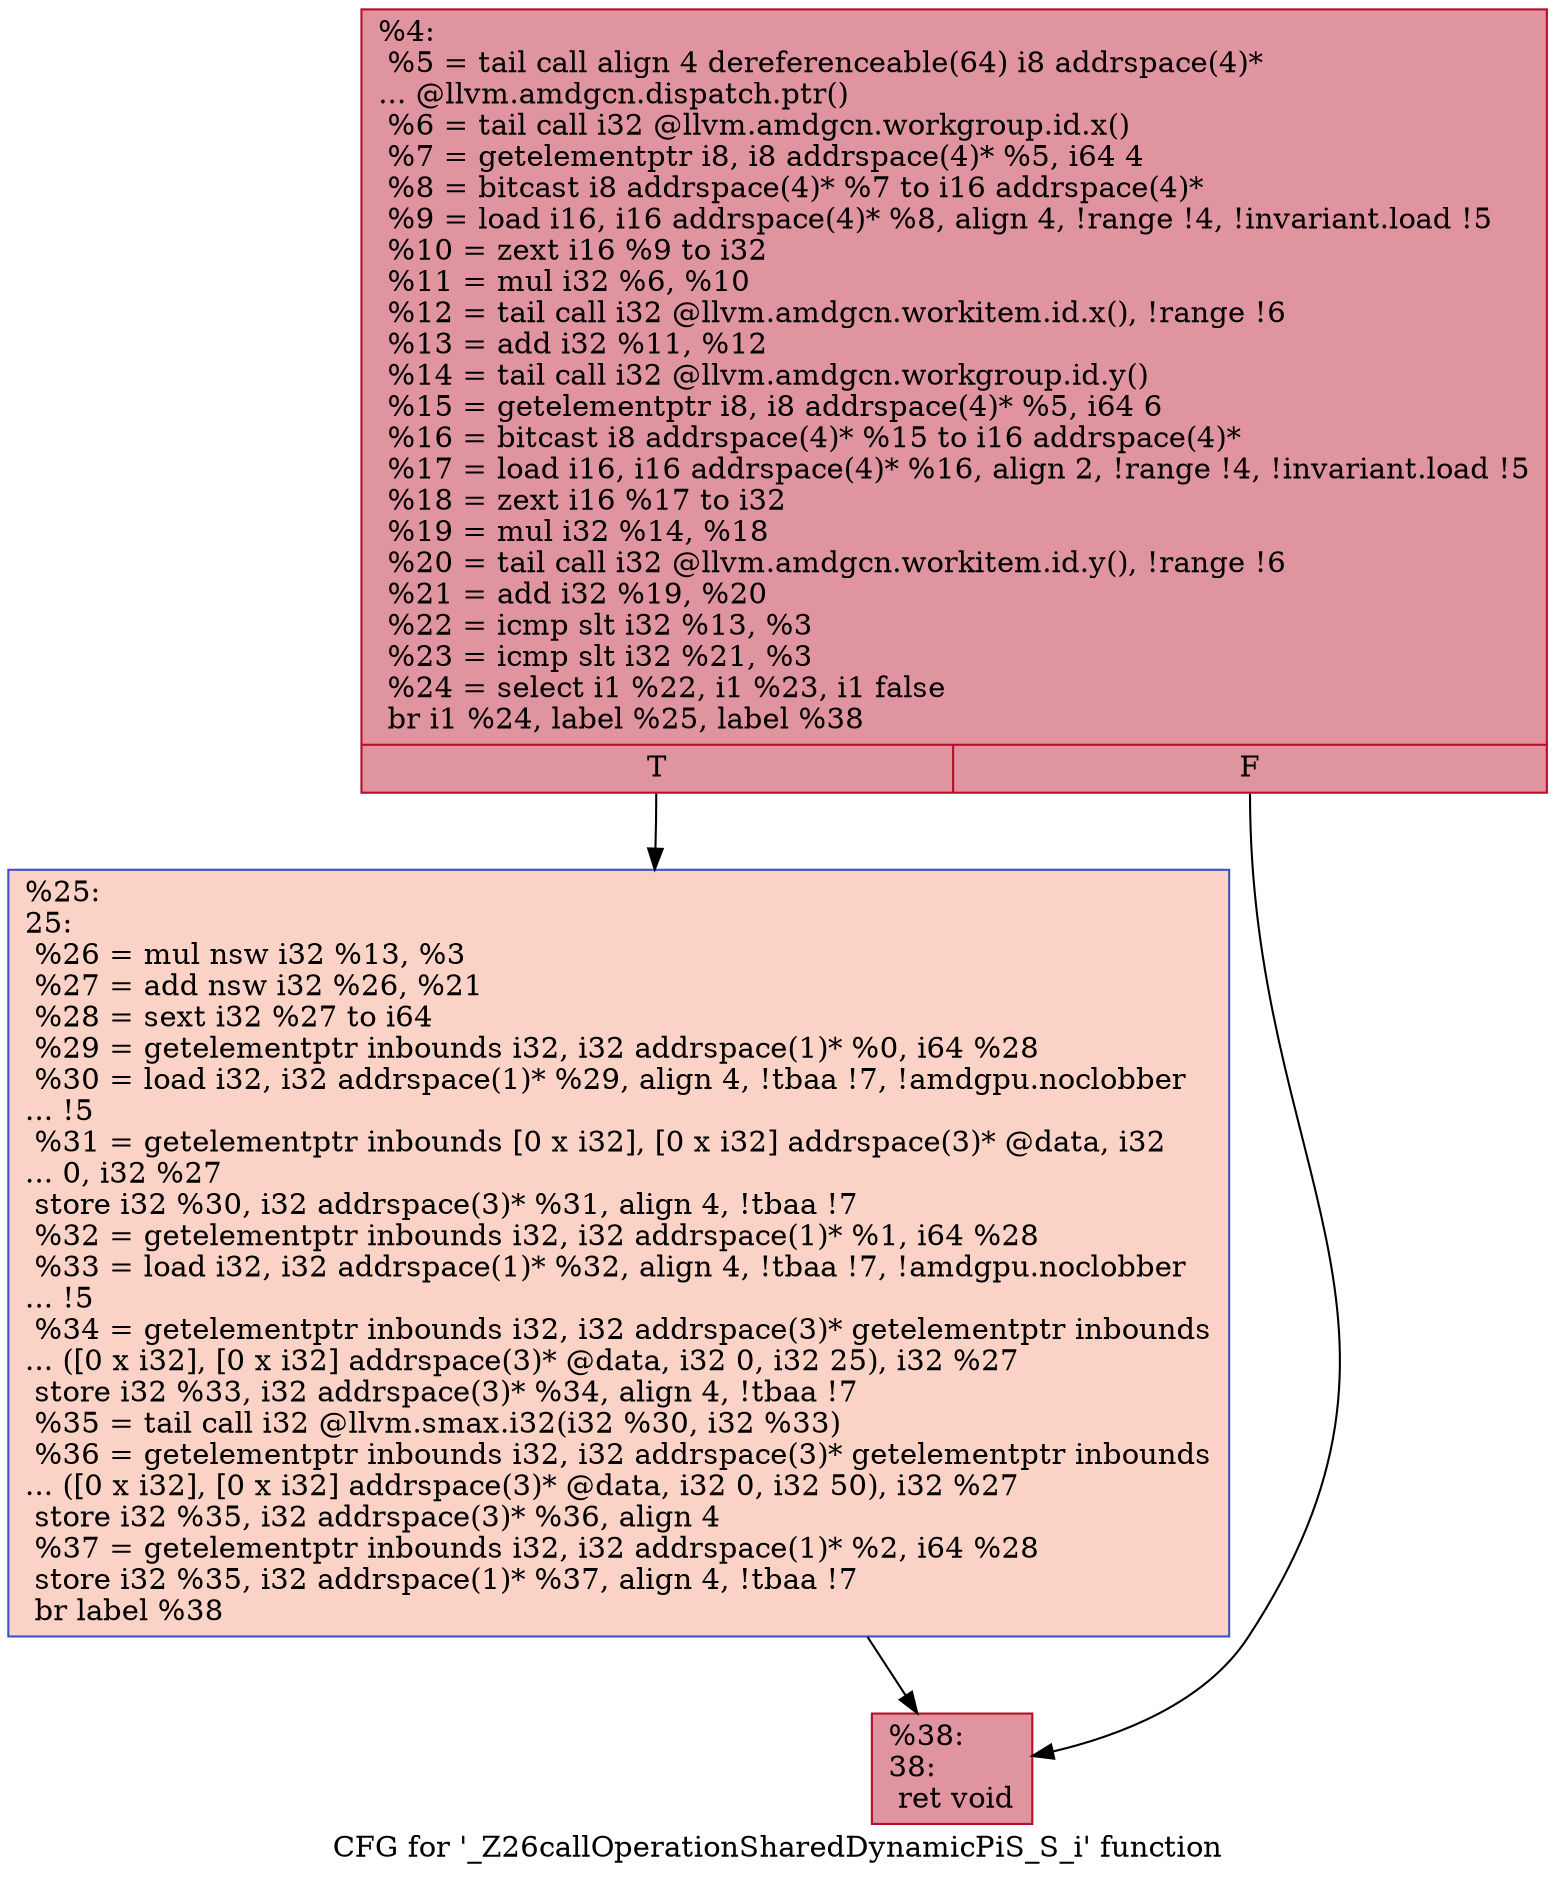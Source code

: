 digraph "CFG for '_Z26callOperationSharedDynamicPiS_S_i' function" {
	label="CFG for '_Z26callOperationSharedDynamicPiS_S_i' function";

	Node0x62bcdf0 [shape=record,color="#b70d28ff", style=filled, fillcolor="#b70d2870",label="{%4:\l  %5 = tail call align 4 dereferenceable(64) i8 addrspace(4)*\l... @llvm.amdgcn.dispatch.ptr()\l  %6 = tail call i32 @llvm.amdgcn.workgroup.id.x()\l  %7 = getelementptr i8, i8 addrspace(4)* %5, i64 4\l  %8 = bitcast i8 addrspace(4)* %7 to i16 addrspace(4)*\l  %9 = load i16, i16 addrspace(4)* %8, align 4, !range !4, !invariant.load !5\l  %10 = zext i16 %9 to i32\l  %11 = mul i32 %6, %10\l  %12 = tail call i32 @llvm.amdgcn.workitem.id.x(), !range !6\l  %13 = add i32 %11, %12\l  %14 = tail call i32 @llvm.amdgcn.workgroup.id.y()\l  %15 = getelementptr i8, i8 addrspace(4)* %5, i64 6\l  %16 = bitcast i8 addrspace(4)* %15 to i16 addrspace(4)*\l  %17 = load i16, i16 addrspace(4)* %16, align 2, !range !4, !invariant.load !5\l  %18 = zext i16 %17 to i32\l  %19 = mul i32 %14, %18\l  %20 = tail call i32 @llvm.amdgcn.workitem.id.y(), !range !6\l  %21 = add i32 %19, %20\l  %22 = icmp slt i32 %13, %3\l  %23 = icmp slt i32 %21, %3\l  %24 = select i1 %22, i1 %23, i1 false\l  br i1 %24, label %25, label %38\l|{<s0>T|<s1>F}}"];
	Node0x62bcdf0:s0 -> Node0x62c08d0;
	Node0x62bcdf0:s1 -> Node0x62c0960;
	Node0x62c08d0 [shape=record,color="#3d50c3ff", style=filled, fillcolor="#f59c7d70",label="{%25:\l25:                                               \l  %26 = mul nsw i32 %13, %3\l  %27 = add nsw i32 %26, %21\l  %28 = sext i32 %27 to i64\l  %29 = getelementptr inbounds i32, i32 addrspace(1)* %0, i64 %28\l  %30 = load i32, i32 addrspace(1)* %29, align 4, !tbaa !7, !amdgpu.noclobber\l... !5\l  %31 = getelementptr inbounds [0 x i32], [0 x i32] addrspace(3)* @data, i32\l... 0, i32 %27\l  store i32 %30, i32 addrspace(3)* %31, align 4, !tbaa !7\l  %32 = getelementptr inbounds i32, i32 addrspace(1)* %1, i64 %28\l  %33 = load i32, i32 addrspace(1)* %32, align 4, !tbaa !7, !amdgpu.noclobber\l... !5\l  %34 = getelementptr inbounds i32, i32 addrspace(3)* getelementptr inbounds\l... ([0 x i32], [0 x i32] addrspace(3)* @data, i32 0, i32 25), i32 %27\l  store i32 %33, i32 addrspace(3)* %34, align 4, !tbaa !7\l  %35 = tail call i32 @llvm.smax.i32(i32 %30, i32 %33)\l  %36 = getelementptr inbounds i32, i32 addrspace(3)* getelementptr inbounds\l... ([0 x i32], [0 x i32] addrspace(3)* @data, i32 0, i32 50), i32 %27\l  store i32 %35, i32 addrspace(3)* %36, align 4\l  %37 = getelementptr inbounds i32, i32 addrspace(1)* %2, i64 %28\l  store i32 %35, i32 addrspace(1)* %37, align 4, !tbaa !7\l  br label %38\l}"];
	Node0x62c08d0 -> Node0x62c0960;
	Node0x62c0960 [shape=record,color="#b70d28ff", style=filled, fillcolor="#b70d2870",label="{%38:\l38:                                               \l  ret void\l}"];
}
